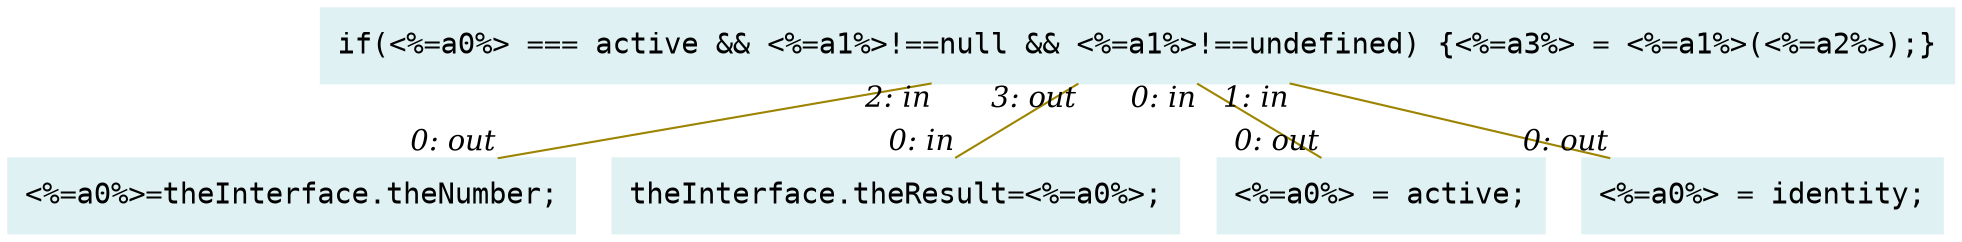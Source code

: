 digraph g{node_5974 [shape="box", style="filled", color="#dff1f2", fontname="Courier", label="<%=a0%>=theInterface.theNumber;
" ]
node_5976 [shape="box", style="filled", color="#dff1f2", fontname="Courier", label="theInterface.theResult=<%=a0%>;
" ]
node_6006 [shape="box", style="filled", color="#dff1f2", fontname="Courier", label="<%=a0%> = active;
" ]
node_6009 [shape="box", style="filled", color="#dff1f2", fontname="Courier", label="<%=a0%> = identity;
" ]
node_6011 [shape="box", style="filled", color="#dff1f2", fontname="Courier", label="if(<%=a0%> === active && <%=a1%>!==null && <%=a1%>!==undefined) {<%=a3%> = <%=a1%>(<%=a2%>);}
" ]
node_6011 -> node_6006 [dir=none, arrowHead=none, fontname="Times-Italic", arrowsize=1, color="#9d8400", label="",  headlabel="0: out", taillabel="0: in" ]
node_6011 -> node_6009 [dir=none, arrowHead=none, fontname="Times-Italic", arrowsize=1, color="#9d8400", label="",  headlabel="0: out", taillabel="1: in" ]
node_6011 -> node_5974 [dir=none, arrowHead=none, fontname="Times-Italic", arrowsize=1, color="#9d8400", label="",  headlabel="0: out", taillabel="2: in" ]
node_6011 -> node_5976 [dir=none, arrowHead=none, fontname="Times-Italic", arrowsize=1, color="#9d8400", label="",  headlabel="0: in", taillabel="3: out" ]
}
